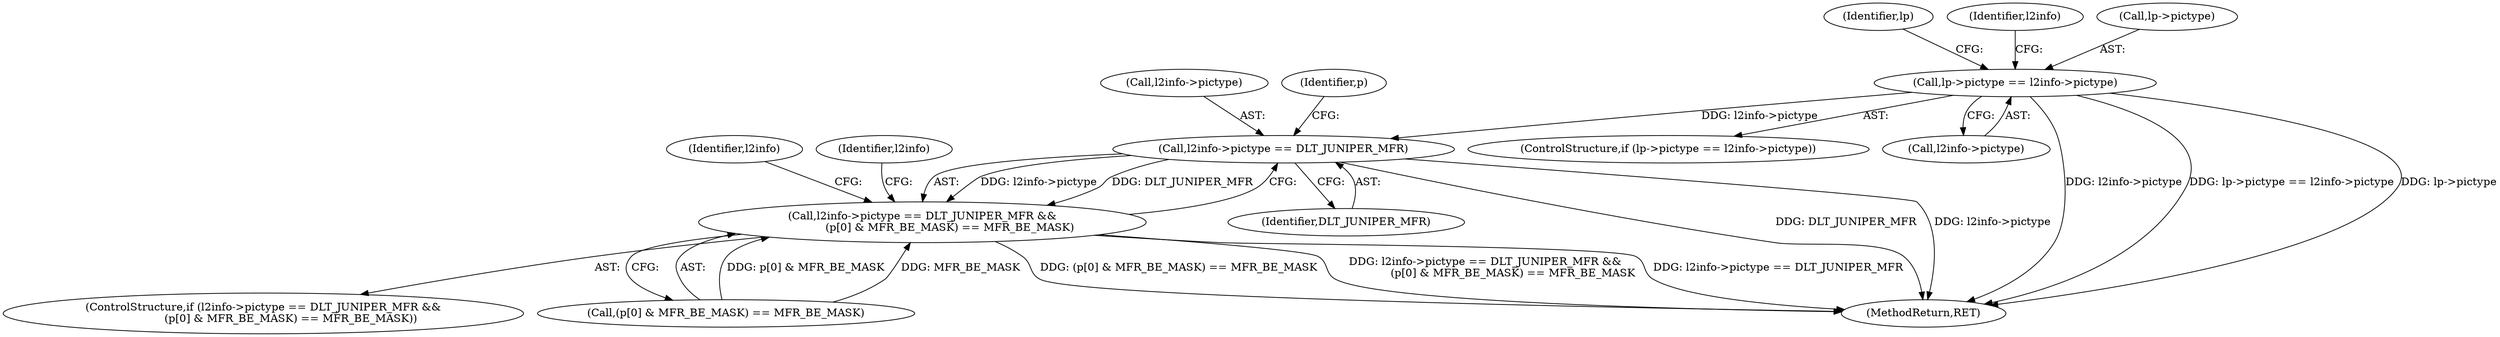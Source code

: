 digraph "0_tcpdump_42073d54c53a496be40ae84152bbfe2c923ac7bc@pointer" {
"1000536" [label="(Call,lp->pictype == l2info->pictype)"];
"1000593" [label="(Call,l2info->pictype == DLT_JUNIPER_MFR)"];
"1000592" [label="(Call,l2info->pictype == DLT_JUNIPER_MFR &&\n                (p[0] & MFR_BE_MASK) == MFR_BE_MASK)"];
"1000729" [label="(Identifier,lp)"];
"1000594" [label="(Call,l2info->pictype)"];
"1000591" [label="(ControlStructure,if (l2info->pictype == DLT_JUNIPER_MFR &&\n                (p[0] & MFR_BE_MASK) == MFR_BE_MASK))"];
"1000597" [label="(Identifier,DLT_JUNIPER_MFR)"];
"1000592" [label="(Call,l2info->pictype == DLT_JUNIPER_MFR &&\n                (p[0] & MFR_BE_MASK) == MFR_BE_MASK)"];
"1000546" [label="(Identifier,l2info)"];
"1000537" [label="(Call,lp->pictype)"];
"1000536" [label="(Call,lp->pictype == l2info->pictype)"];
"1000535" [label="(ControlStructure,if (lp->pictype == l2info->pictype))"];
"1000593" [label="(Call,l2info->pictype == DLT_JUNIPER_MFR)"];
"1000601" [label="(Identifier,p)"];
"1000598" [label="(Call,(p[0] & MFR_BE_MASK) == MFR_BE_MASK)"];
"1000540" [label="(Call,l2info->pictype)"];
"1000608" [label="(Identifier,l2info)"];
"1001075" [label="(MethodReturn,RET)"];
"1000613" [label="(Identifier,l2info)"];
"1000536" -> "1000535"  [label="AST: "];
"1000536" -> "1000540"  [label="CFG: "];
"1000537" -> "1000536"  [label="AST: "];
"1000540" -> "1000536"  [label="AST: "];
"1000546" -> "1000536"  [label="CFG: "];
"1000729" -> "1000536"  [label="CFG: "];
"1000536" -> "1001075"  [label="DDG: l2info->pictype"];
"1000536" -> "1001075"  [label="DDG: lp->pictype == l2info->pictype"];
"1000536" -> "1001075"  [label="DDG: lp->pictype"];
"1000536" -> "1000593"  [label="DDG: l2info->pictype"];
"1000593" -> "1000592"  [label="AST: "];
"1000593" -> "1000597"  [label="CFG: "];
"1000594" -> "1000593"  [label="AST: "];
"1000597" -> "1000593"  [label="AST: "];
"1000601" -> "1000593"  [label="CFG: "];
"1000592" -> "1000593"  [label="CFG: "];
"1000593" -> "1001075"  [label="DDG: DLT_JUNIPER_MFR"];
"1000593" -> "1001075"  [label="DDG: l2info->pictype"];
"1000593" -> "1000592"  [label="DDG: l2info->pictype"];
"1000593" -> "1000592"  [label="DDG: DLT_JUNIPER_MFR"];
"1000592" -> "1000591"  [label="AST: "];
"1000592" -> "1000598"  [label="CFG: "];
"1000598" -> "1000592"  [label="AST: "];
"1000608" -> "1000592"  [label="CFG: "];
"1000613" -> "1000592"  [label="CFG: "];
"1000592" -> "1001075"  [label="DDG: (p[0] & MFR_BE_MASK) == MFR_BE_MASK"];
"1000592" -> "1001075"  [label="DDG: l2info->pictype == DLT_JUNIPER_MFR &&\n                (p[0] & MFR_BE_MASK) == MFR_BE_MASK"];
"1000592" -> "1001075"  [label="DDG: l2info->pictype == DLT_JUNIPER_MFR"];
"1000598" -> "1000592"  [label="DDG: p[0] & MFR_BE_MASK"];
"1000598" -> "1000592"  [label="DDG: MFR_BE_MASK"];
}
